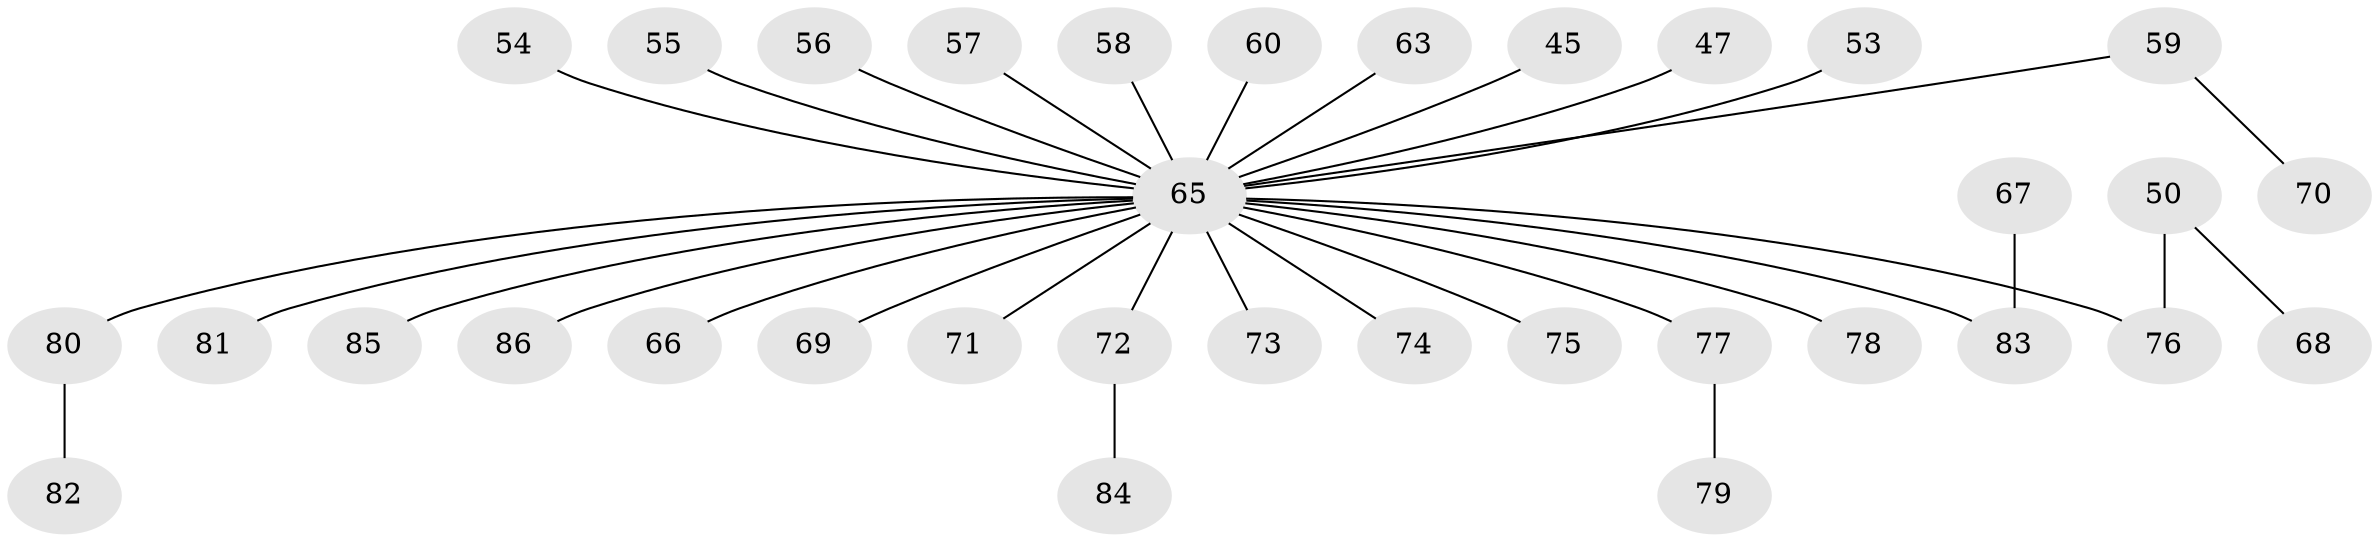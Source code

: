 // original degree distribution, {4: 0.10465116279069768, 5: 0.046511627906976744, 2: 0.19767441860465115, 3: 0.13953488372093023, 1: 0.5116279069767442}
// Generated by graph-tools (version 1.1) at 2025/56/03/04/25 21:56:36]
// undirected, 34 vertices, 33 edges
graph export_dot {
graph [start="1"]
  node [color=gray90,style=filled];
  45;
  47;
  50 [super="+46"];
  53;
  54;
  55;
  56;
  57;
  58;
  59;
  60;
  63;
  65 [super="+44+52+64+48+40+62+43+49"];
  66;
  67;
  68;
  69;
  70;
  71;
  72;
  73;
  74;
  75;
  76 [super="+36"];
  77;
  78;
  79;
  80;
  81;
  82;
  83 [super="+41"];
  84;
  85;
  86 [super="+18"];
  45 -- 65;
  47 -- 65;
  50 -- 68;
  50 -- 76;
  53 -- 65;
  54 -- 65;
  55 -- 65;
  56 -- 65;
  57 -- 65;
  58 -- 65;
  59 -- 70;
  59 -- 65;
  60 -- 65;
  63 -- 65;
  65 -- 75;
  65 -- 85;
  65 -- 71;
  65 -- 66;
  65 -- 72;
  65 -- 73;
  65 -- 74;
  65 -- 76;
  65 -- 77;
  65 -- 80;
  65 -- 81;
  65 -- 86;
  65 -- 83;
  65 -- 78;
  65 -- 69;
  67 -- 83;
  72 -- 84;
  77 -- 79;
  80 -- 82;
}
